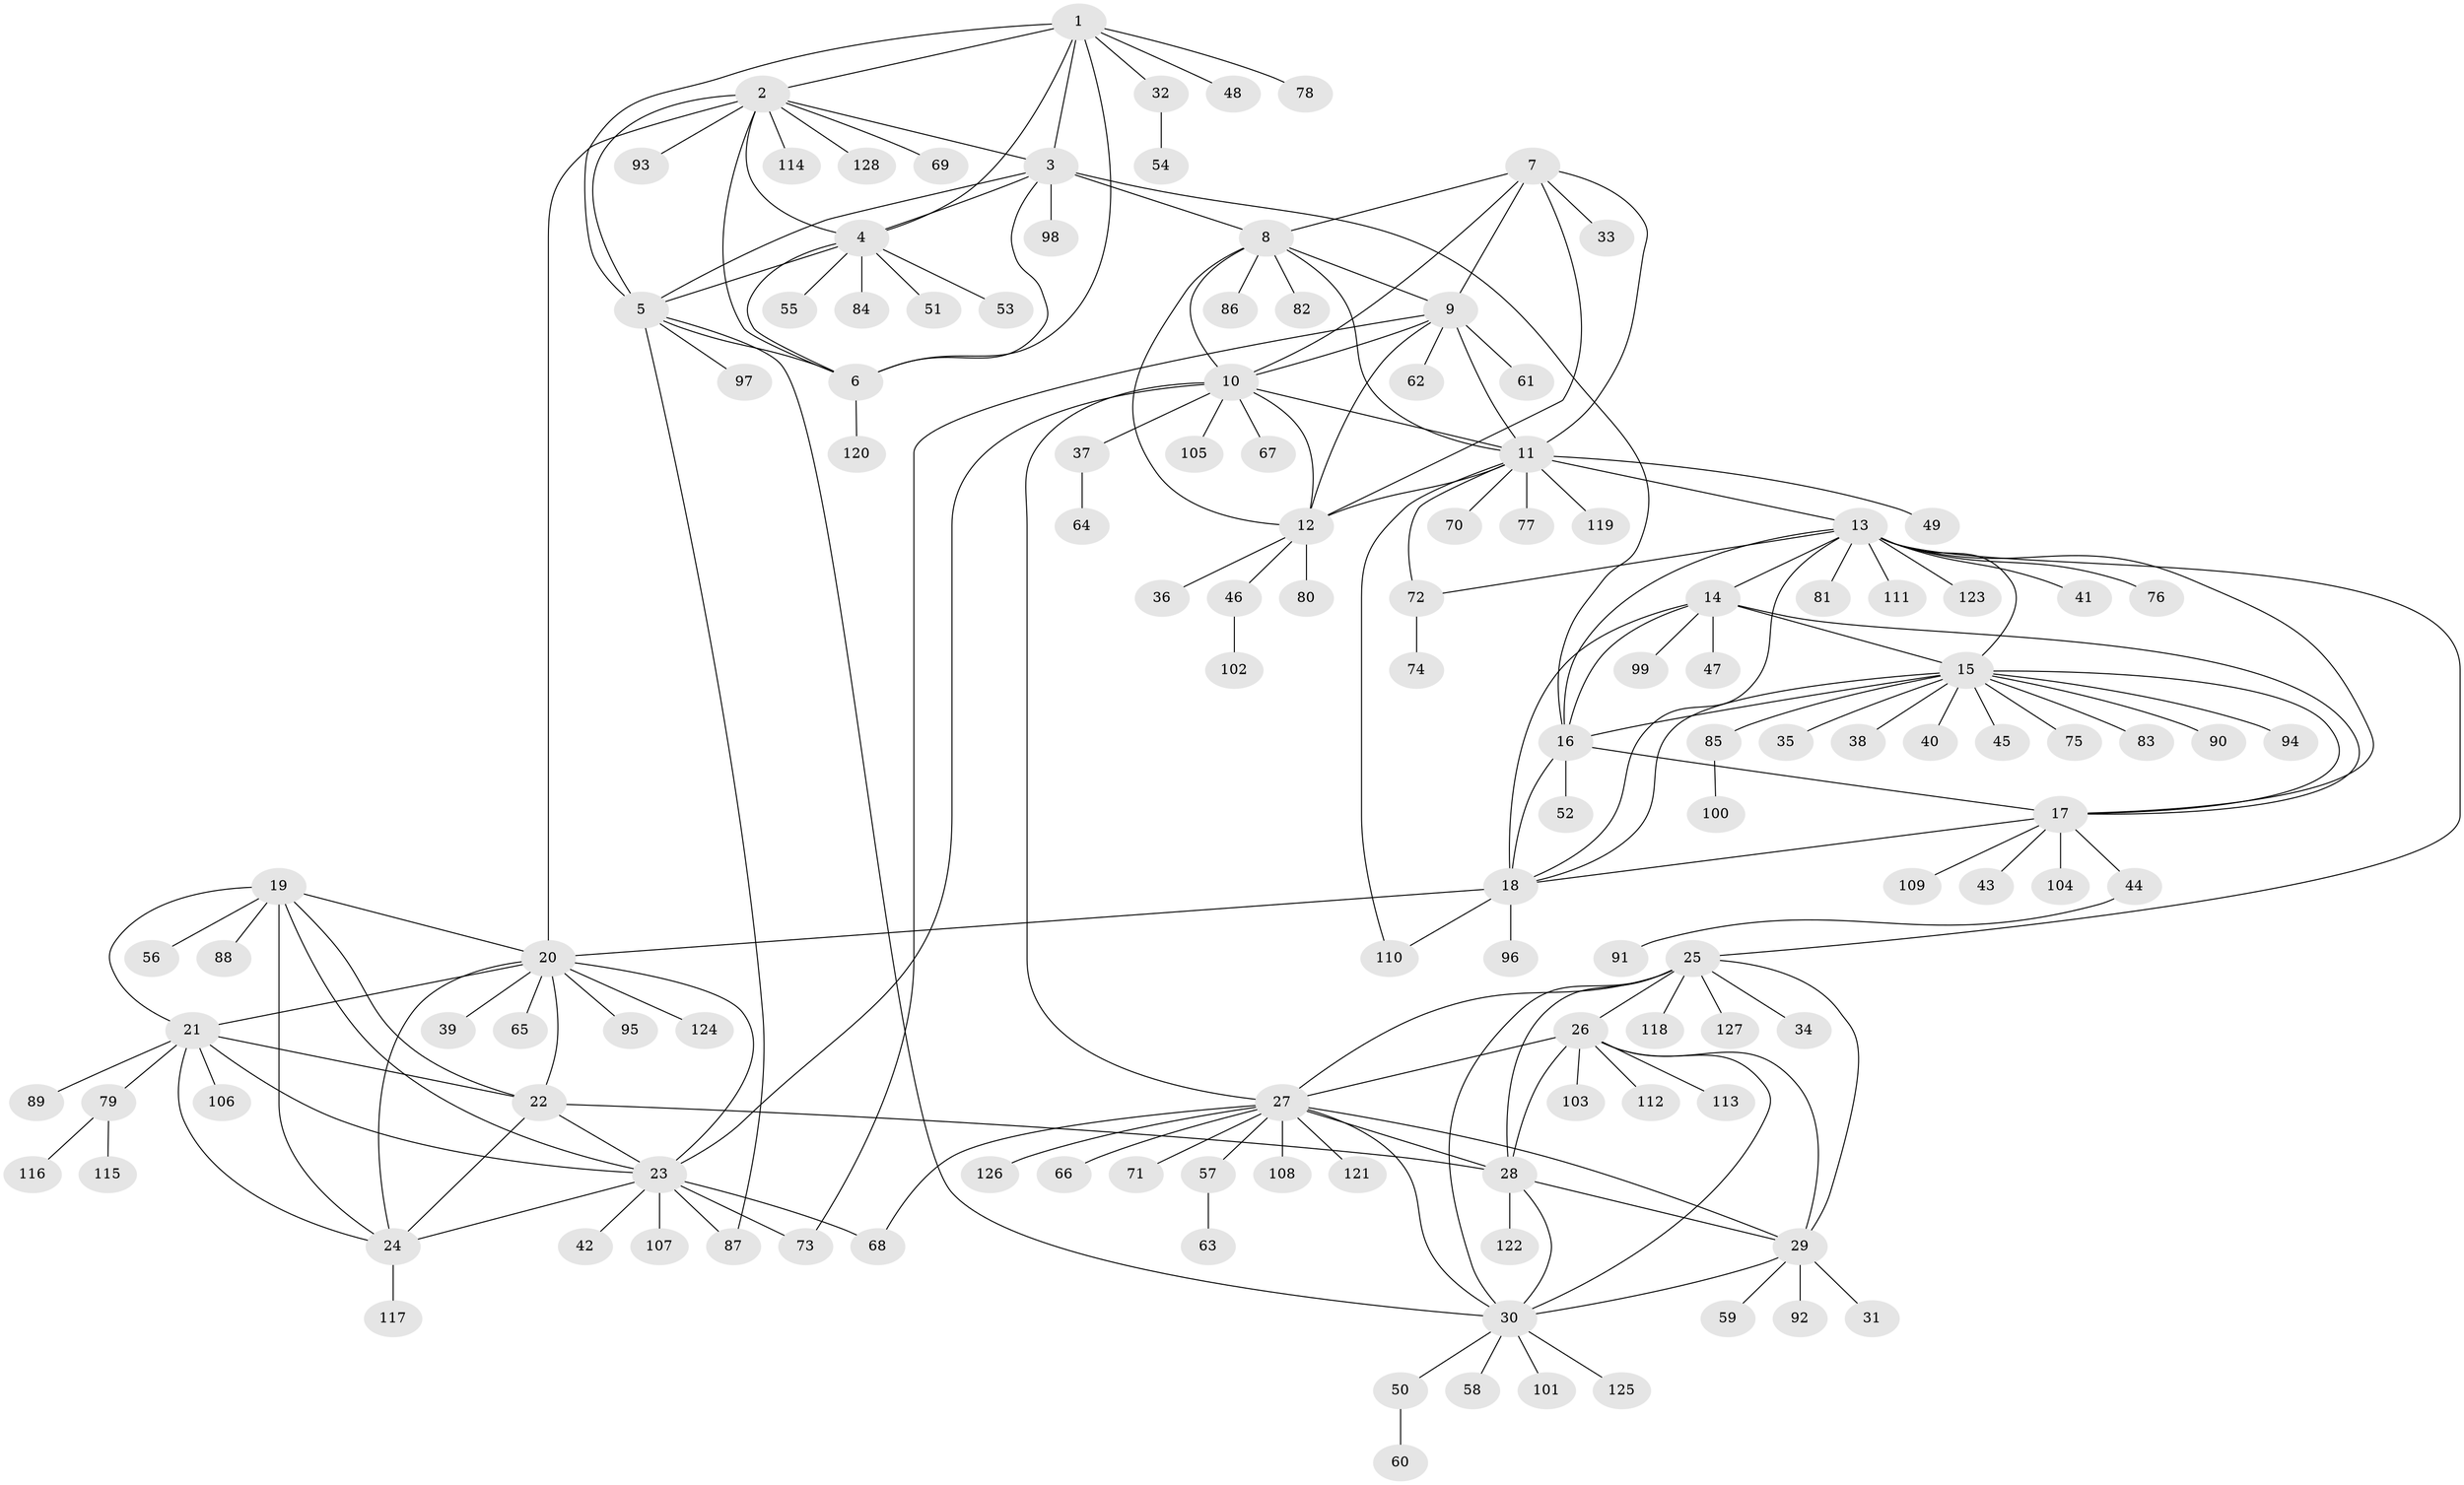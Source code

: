 // Generated by graph-tools (version 1.1) at 2025/02/03/09/25 03:02:46]
// undirected, 128 vertices, 188 edges
graph export_dot {
graph [start="1"]
  node [color=gray90,style=filled];
  1;
  2;
  3;
  4;
  5;
  6;
  7;
  8;
  9;
  10;
  11;
  12;
  13;
  14;
  15;
  16;
  17;
  18;
  19;
  20;
  21;
  22;
  23;
  24;
  25;
  26;
  27;
  28;
  29;
  30;
  31;
  32;
  33;
  34;
  35;
  36;
  37;
  38;
  39;
  40;
  41;
  42;
  43;
  44;
  45;
  46;
  47;
  48;
  49;
  50;
  51;
  52;
  53;
  54;
  55;
  56;
  57;
  58;
  59;
  60;
  61;
  62;
  63;
  64;
  65;
  66;
  67;
  68;
  69;
  70;
  71;
  72;
  73;
  74;
  75;
  76;
  77;
  78;
  79;
  80;
  81;
  82;
  83;
  84;
  85;
  86;
  87;
  88;
  89;
  90;
  91;
  92;
  93;
  94;
  95;
  96;
  97;
  98;
  99;
  100;
  101;
  102;
  103;
  104;
  105;
  106;
  107;
  108;
  109;
  110;
  111;
  112;
  113;
  114;
  115;
  116;
  117;
  118;
  119;
  120;
  121;
  122;
  123;
  124;
  125;
  126;
  127;
  128;
  1 -- 2;
  1 -- 3;
  1 -- 4;
  1 -- 5;
  1 -- 6;
  1 -- 32;
  1 -- 48;
  1 -- 78;
  2 -- 3;
  2 -- 4;
  2 -- 5;
  2 -- 6;
  2 -- 20;
  2 -- 69;
  2 -- 93;
  2 -- 114;
  2 -- 128;
  3 -- 4;
  3 -- 5;
  3 -- 6;
  3 -- 8;
  3 -- 16;
  3 -- 98;
  4 -- 5;
  4 -- 6;
  4 -- 51;
  4 -- 53;
  4 -- 55;
  4 -- 84;
  5 -- 6;
  5 -- 30;
  5 -- 87;
  5 -- 97;
  6 -- 120;
  7 -- 8;
  7 -- 9;
  7 -- 10;
  7 -- 11;
  7 -- 12;
  7 -- 33;
  8 -- 9;
  8 -- 10;
  8 -- 11;
  8 -- 12;
  8 -- 82;
  8 -- 86;
  9 -- 10;
  9 -- 11;
  9 -- 12;
  9 -- 61;
  9 -- 62;
  9 -- 73;
  10 -- 11;
  10 -- 12;
  10 -- 23;
  10 -- 27;
  10 -- 37;
  10 -- 67;
  10 -- 105;
  11 -- 12;
  11 -- 13;
  11 -- 49;
  11 -- 70;
  11 -- 72;
  11 -- 77;
  11 -- 110;
  11 -- 119;
  12 -- 36;
  12 -- 46;
  12 -- 80;
  13 -- 14;
  13 -- 15;
  13 -- 16;
  13 -- 17;
  13 -- 18;
  13 -- 25;
  13 -- 41;
  13 -- 72;
  13 -- 76;
  13 -- 81;
  13 -- 111;
  13 -- 123;
  14 -- 15;
  14 -- 16;
  14 -- 17;
  14 -- 18;
  14 -- 47;
  14 -- 99;
  15 -- 16;
  15 -- 17;
  15 -- 18;
  15 -- 35;
  15 -- 38;
  15 -- 40;
  15 -- 45;
  15 -- 75;
  15 -- 83;
  15 -- 85;
  15 -- 90;
  15 -- 94;
  16 -- 17;
  16 -- 18;
  16 -- 52;
  17 -- 18;
  17 -- 43;
  17 -- 44;
  17 -- 104;
  17 -- 109;
  18 -- 20;
  18 -- 96;
  18 -- 110;
  19 -- 20;
  19 -- 21;
  19 -- 22;
  19 -- 23;
  19 -- 24;
  19 -- 56;
  19 -- 88;
  20 -- 21;
  20 -- 22;
  20 -- 23;
  20 -- 24;
  20 -- 39;
  20 -- 65;
  20 -- 95;
  20 -- 124;
  21 -- 22;
  21 -- 23;
  21 -- 24;
  21 -- 79;
  21 -- 89;
  21 -- 106;
  22 -- 23;
  22 -- 24;
  22 -- 28;
  23 -- 24;
  23 -- 42;
  23 -- 68;
  23 -- 73;
  23 -- 87;
  23 -- 107;
  24 -- 117;
  25 -- 26;
  25 -- 27;
  25 -- 28;
  25 -- 29;
  25 -- 30;
  25 -- 34;
  25 -- 118;
  25 -- 127;
  26 -- 27;
  26 -- 28;
  26 -- 29;
  26 -- 30;
  26 -- 103;
  26 -- 112;
  26 -- 113;
  27 -- 28;
  27 -- 29;
  27 -- 30;
  27 -- 57;
  27 -- 66;
  27 -- 68;
  27 -- 71;
  27 -- 108;
  27 -- 121;
  27 -- 126;
  28 -- 29;
  28 -- 30;
  28 -- 122;
  29 -- 30;
  29 -- 31;
  29 -- 59;
  29 -- 92;
  30 -- 50;
  30 -- 58;
  30 -- 101;
  30 -- 125;
  32 -- 54;
  37 -- 64;
  44 -- 91;
  46 -- 102;
  50 -- 60;
  57 -- 63;
  72 -- 74;
  79 -- 115;
  79 -- 116;
  85 -- 100;
}
